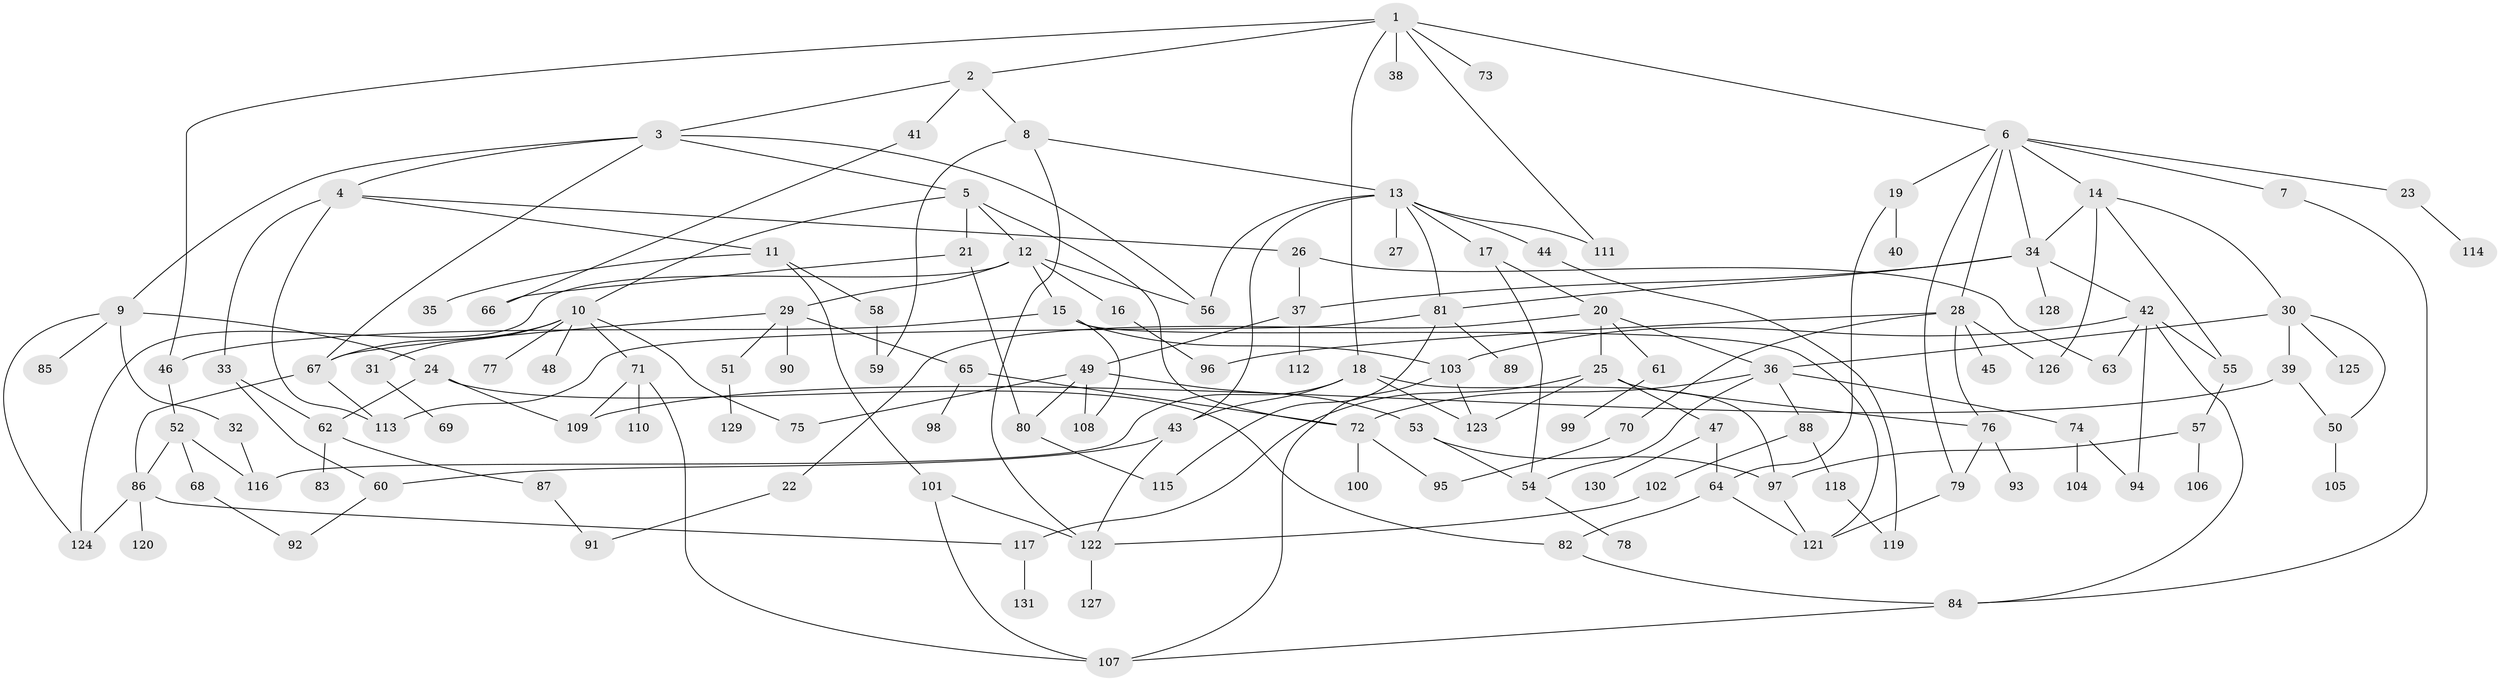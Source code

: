 // coarse degree distribution, {6: 0.06521739130434782, 4: 0.15217391304347827, 5: 0.13043478260869565, 8: 0.010869565217391304, 7: 0.043478260869565216, 2: 0.22826086956521738, 3: 0.2391304347826087, 1: 0.13043478260869565}
// Generated by graph-tools (version 1.1) at 2025/48/03/04/25 22:48:44]
// undirected, 131 vertices, 193 edges
graph export_dot {
  node [color=gray90,style=filled];
  1;
  2;
  3;
  4;
  5;
  6;
  7;
  8;
  9;
  10;
  11;
  12;
  13;
  14;
  15;
  16;
  17;
  18;
  19;
  20;
  21;
  22;
  23;
  24;
  25;
  26;
  27;
  28;
  29;
  30;
  31;
  32;
  33;
  34;
  35;
  36;
  37;
  38;
  39;
  40;
  41;
  42;
  43;
  44;
  45;
  46;
  47;
  48;
  49;
  50;
  51;
  52;
  53;
  54;
  55;
  56;
  57;
  58;
  59;
  60;
  61;
  62;
  63;
  64;
  65;
  66;
  67;
  68;
  69;
  70;
  71;
  72;
  73;
  74;
  75;
  76;
  77;
  78;
  79;
  80;
  81;
  82;
  83;
  84;
  85;
  86;
  87;
  88;
  89;
  90;
  91;
  92;
  93;
  94;
  95;
  96;
  97;
  98;
  99;
  100;
  101;
  102;
  103;
  104;
  105;
  106;
  107;
  108;
  109;
  110;
  111;
  112;
  113;
  114;
  115;
  116;
  117;
  118;
  119;
  120;
  121;
  122;
  123;
  124;
  125;
  126;
  127;
  128;
  129;
  130;
  131;
  1 -- 2;
  1 -- 6;
  1 -- 18;
  1 -- 38;
  1 -- 73;
  1 -- 111;
  1 -- 46;
  2 -- 3;
  2 -- 8;
  2 -- 41;
  3 -- 4;
  3 -- 5;
  3 -- 9;
  3 -- 67;
  3 -- 56;
  4 -- 11;
  4 -- 26;
  4 -- 33;
  4 -- 113;
  5 -- 10;
  5 -- 12;
  5 -- 21;
  5 -- 72;
  6 -- 7;
  6 -- 14;
  6 -- 19;
  6 -- 23;
  6 -- 28;
  6 -- 34;
  6 -- 79;
  7 -- 84;
  8 -- 13;
  8 -- 59;
  8 -- 122;
  9 -- 24;
  9 -- 32;
  9 -- 85;
  9 -- 124;
  10 -- 31;
  10 -- 48;
  10 -- 71;
  10 -- 75;
  10 -- 77;
  10 -- 67;
  11 -- 35;
  11 -- 58;
  11 -- 101;
  12 -- 15;
  12 -- 16;
  12 -- 29;
  12 -- 56;
  12 -- 124;
  13 -- 17;
  13 -- 27;
  13 -- 43;
  13 -- 44;
  13 -- 56;
  13 -- 81;
  13 -- 111;
  14 -- 30;
  14 -- 55;
  14 -- 34;
  14 -- 126;
  15 -- 46;
  15 -- 108;
  15 -- 121;
  15 -- 103;
  16 -- 96;
  17 -- 20;
  17 -- 54;
  18 -- 123;
  18 -- 43;
  18 -- 116;
  18 -- 97;
  19 -- 40;
  19 -- 64;
  20 -- 22;
  20 -- 25;
  20 -- 36;
  20 -- 61;
  21 -- 80;
  21 -- 66;
  22 -- 91;
  23 -- 114;
  24 -- 109;
  24 -- 62;
  24 -- 82;
  25 -- 47;
  25 -- 76;
  25 -- 123;
  25 -- 117;
  26 -- 63;
  26 -- 37;
  28 -- 45;
  28 -- 70;
  28 -- 96;
  28 -- 126;
  28 -- 76;
  29 -- 51;
  29 -- 65;
  29 -- 90;
  29 -- 67;
  30 -- 39;
  30 -- 125;
  30 -- 36;
  30 -- 50;
  31 -- 69;
  32 -- 116;
  33 -- 60;
  33 -- 62;
  34 -- 37;
  34 -- 42;
  34 -- 128;
  34 -- 81;
  36 -- 54;
  36 -- 74;
  36 -- 88;
  36 -- 72;
  37 -- 49;
  37 -- 112;
  39 -- 50;
  39 -- 109;
  41 -- 66;
  42 -- 55;
  42 -- 84;
  42 -- 103;
  42 -- 63;
  42 -- 94;
  43 -- 122;
  43 -- 60;
  44 -- 119;
  46 -- 52;
  47 -- 130;
  47 -- 64;
  49 -- 53;
  49 -- 108;
  49 -- 80;
  49 -- 75;
  50 -- 105;
  51 -- 129;
  52 -- 68;
  52 -- 116;
  52 -- 86;
  53 -- 97;
  53 -- 54;
  54 -- 78;
  55 -- 57;
  57 -- 97;
  57 -- 106;
  58 -- 59;
  60 -- 92;
  61 -- 99;
  62 -- 83;
  62 -- 87;
  64 -- 82;
  64 -- 121;
  65 -- 72;
  65 -- 98;
  67 -- 86;
  67 -- 113;
  68 -- 92;
  70 -- 95;
  71 -- 110;
  71 -- 109;
  71 -- 107;
  72 -- 95;
  72 -- 100;
  74 -- 94;
  74 -- 104;
  76 -- 93;
  76 -- 79;
  79 -- 121;
  80 -- 115;
  81 -- 89;
  81 -- 113;
  81 -- 115;
  82 -- 84;
  84 -- 107;
  86 -- 117;
  86 -- 120;
  86 -- 124;
  87 -- 91;
  88 -- 102;
  88 -- 118;
  97 -- 121;
  101 -- 107;
  101 -- 122;
  102 -- 122;
  103 -- 107;
  103 -- 123;
  117 -- 131;
  118 -- 119;
  122 -- 127;
}
